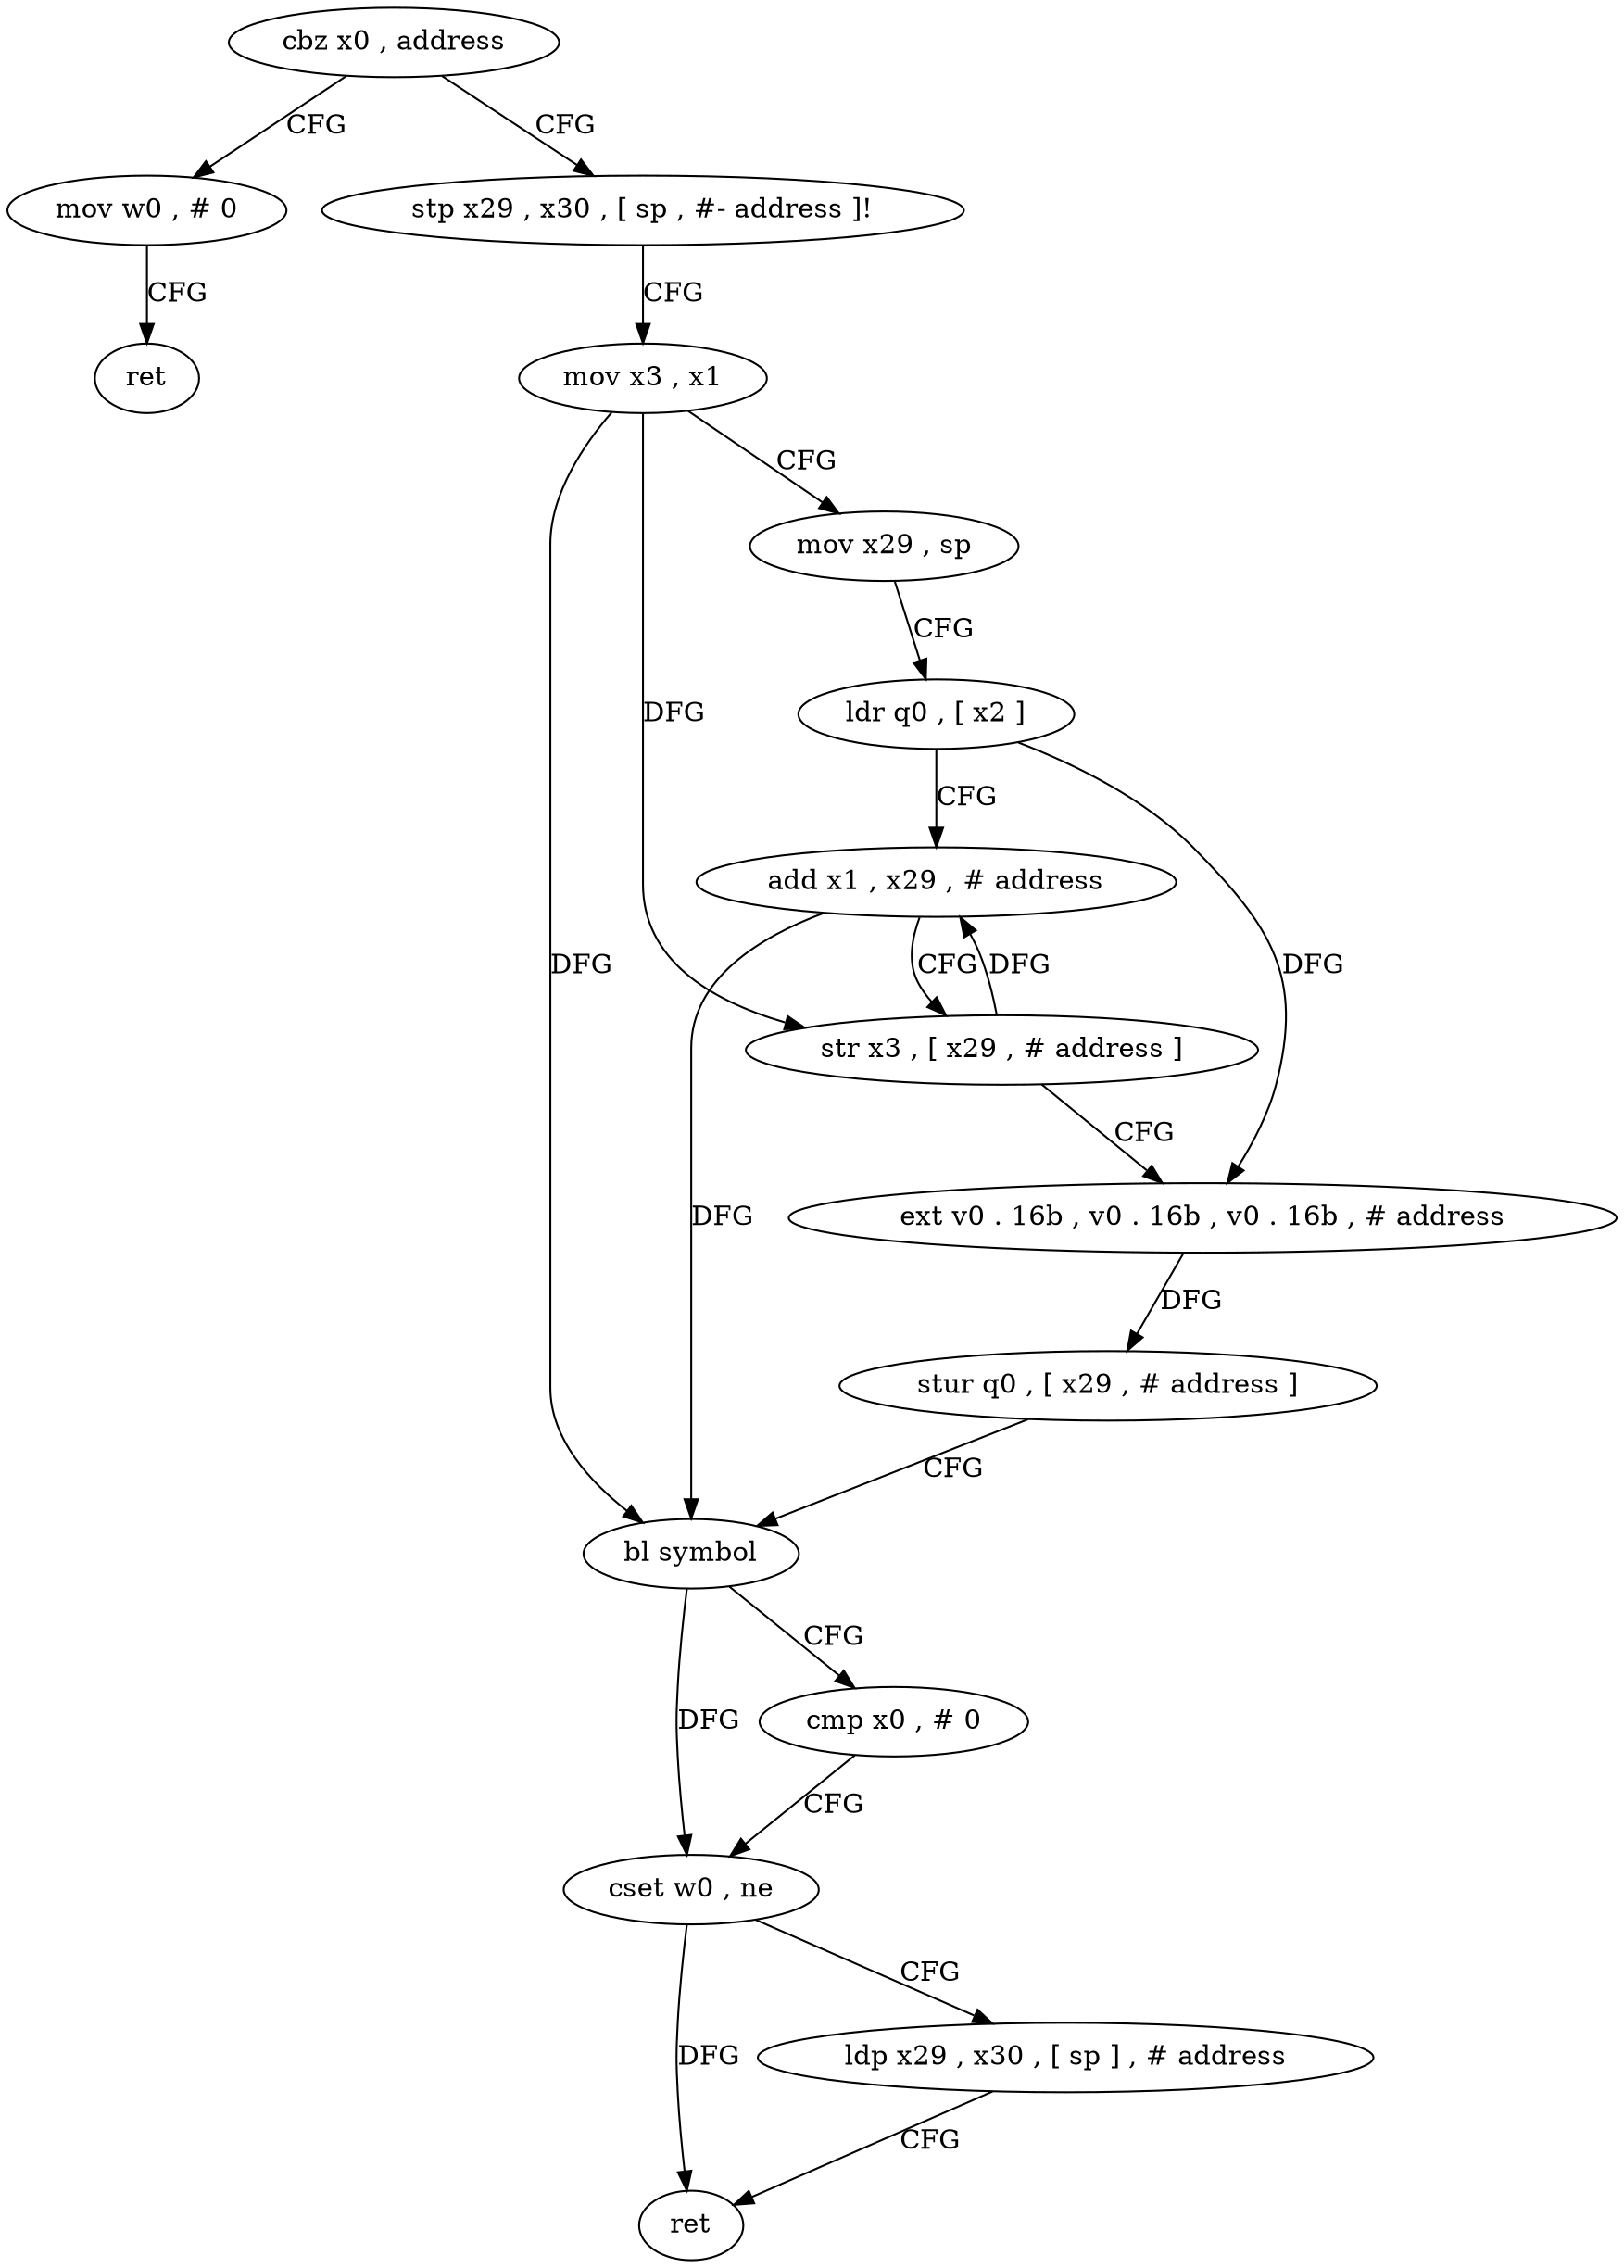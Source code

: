 digraph "func" {
"176744" [label = "cbz x0 , address" ]
"176800" [label = "mov w0 , # 0" ]
"176748" [label = "stp x29 , x30 , [ sp , #- address ]!" ]
"176804" [label = "ret" ]
"176752" [label = "mov x3 , x1" ]
"176756" [label = "mov x29 , sp" ]
"176760" [label = "ldr q0 , [ x2 ]" ]
"176764" [label = "add x1 , x29 , # address" ]
"176768" [label = "str x3 , [ x29 , # address ]" ]
"176772" [label = "ext v0 . 16b , v0 . 16b , v0 . 16b , # address" ]
"176776" [label = "stur q0 , [ x29 , # address ]" ]
"176780" [label = "bl symbol" ]
"176784" [label = "cmp x0 , # 0" ]
"176788" [label = "cset w0 , ne" ]
"176792" [label = "ldp x29 , x30 , [ sp ] , # address" ]
"176796" [label = "ret" ]
"176744" -> "176800" [ label = "CFG" ]
"176744" -> "176748" [ label = "CFG" ]
"176800" -> "176804" [ label = "CFG" ]
"176748" -> "176752" [ label = "CFG" ]
"176752" -> "176756" [ label = "CFG" ]
"176752" -> "176768" [ label = "DFG" ]
"176752" -> "176780" [ label = "DFG" ]
"176756" -> "176760" [ label = "CFG" ]
"176760" -> "176764" [ label = "CFG" ]
"176760" -> "176772" [ label = "DFG" ]
"176764" -> "176768" [ label = "CFG" ]
"176764" -> "176780" [ label = "DFG" ]
"176768" -> "176772" [ label = "CFG" ]
"176768" -> "176764" [ label = "DFG" ]
"176772" -> "176776" [ label = "DFG" ]
"176776" -> "176780" [ label = "CFG" ]
"176780" -> "176784" [ label = "CFG" ]
"176780" -> "176788" [ label = "DFG" ]
"176784" -> "176788" [ label = "CFG" ]
"176788" -> "176792" [ label = "CFG" ]
"176788" -> "176796" [ label = "DFG" ]
"176792" -> "176796" [ label = "CFG" ]
}
